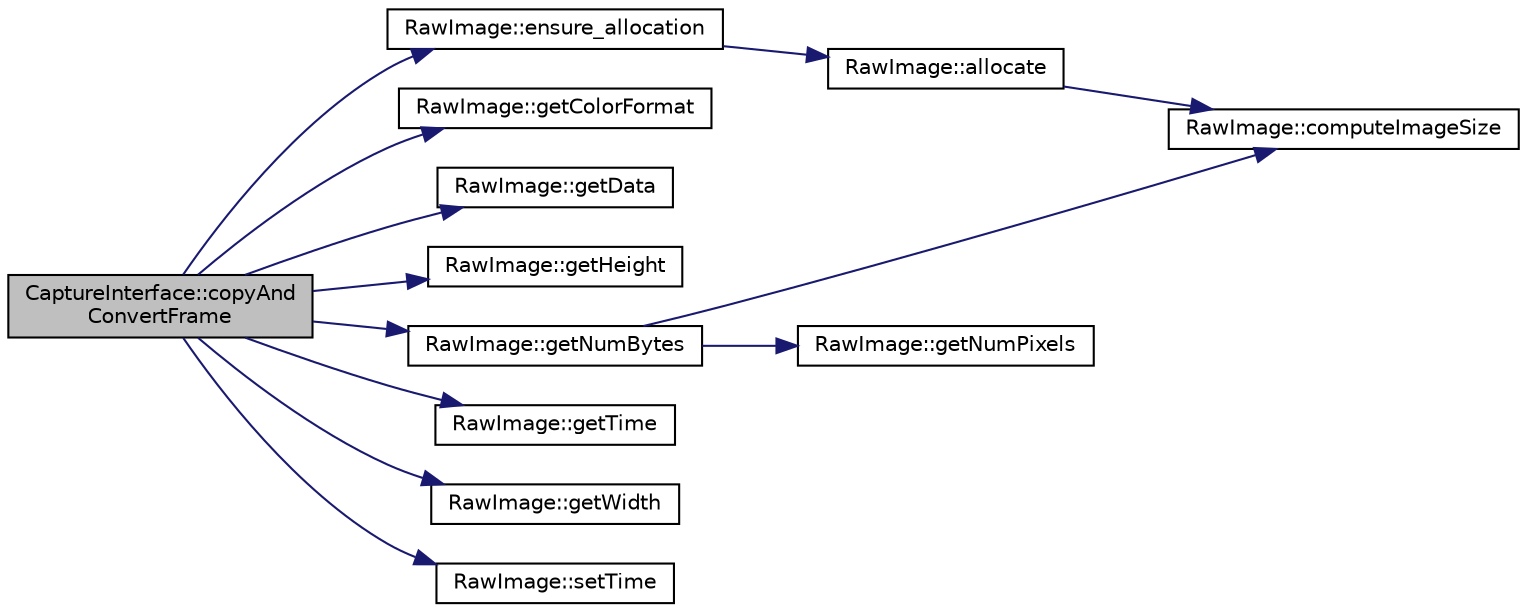 digraph "CaptureInterface::copyAndConvertFrame"
{
 // INTERACTIVE_SVG=YES
  edge [fontname="Helvetica",fontsize="10",labelfontname="Helvetica",labelfontsize="10"];
  node [fontname="Helvetica",fontsize="10",shape=record];
  rankdir="LR";
  Node1 [label="CaptureInterface::copyAnd\lConvertFrame",height=0.2,width=0.4,color="black", fillcolor="grey75", style="filled", fontcolor="black"];
  Node1 -> Node2 [color="midnightblue",fontsize="10",style="solid",fontname="Helvetica"];
  Node2 [label="RawImage::ensure_allocation",height=0.2,width=0.4,color="black", fillcolor="white", style="filled",URL="$d0/d14/class_raw_image.html#a54936083b4dbedc6fb1d20bc1bab901a"];
  Node2 -> Node3 [color="midnightblue",fontsize="10",style="solid",fontname="Helvetica"];
  Node3 [label="RawImage::allocate",height=0.2,width=0.4,color="black", fillcolor="white", style="filled",URL="$d0/d14/class_raw_image.html#aafbe8d95c98dc5cdb300822447b882a0"];
  Node3 -> Node4 [color="midnightblue",fontsize="10",style="solid",fontname="Helvetica"];
  Node4 [label="RawImage::computeImageSize",height=0.2,width=0.4,color="black", fillcolor="white", style="filled",URL="$d0/d14/class_raw_image.html#a8b54701df9dc9d0d024b959966ec3714"];
  Node1 -> Node5 [color="midnightblue",fontsize="10",style="solid",fontname="Helvetica"];
  Node5 [label="RawImage::getColorFormat",height=0.2,width=0.4,color="black", fillcolor="white", style="filled",URL="$d0/d14/class_raw_image.html#af6021575525cf3488c1f32599e579205"];
  Node1 -> Node6 [color="midnightblue",fontsize="10",style="solid",fontname="Helvetica"];
  Node6 [label="RawImage::getData",height=0.2,width=0.4,color="black", fillcolor="white", style="filled",URL="$d0/d14/class_raw_image.html#a3c1af19eaf1cb9fb9a5e758209d24767"];
  Node1 -> Node7 [color="midnightblue",fontsize="10",style="solid",fontname="Helvetica"];
  Node7 [label="RawImage::getHeight",height=0.2,width=0.4,color="black", fillcolor="white", style="filled",URL="$d0/d14/class_raw_image.html#a1ea4625ff40ee5bc6efbfecf474b17ea"];
  Node1 -> Node8 [color="midnightblue",fontsize="10",style="solid",fontname="Helvetica"];
  Node8 [label="RawImage::getNumBytes",height=0.2,width=0.4,color="black", fillcolor="white", style="filled",URL="$d0/d14/class_raw_image.html#ab83831420f444a22e6d9dc07f9ccc722"];
  Node8 -> Node4 [color="midnightblue",fontsize="10",style="solid",fontname="Helvetica"];
  Node8 -> Node9 [color="midnightblue",fontsize="10",style="solid",fontname="Helvetica"];
  Node9 [label="RawImage::getNumPixels",height=0.2,width=0.4,color="black", fillcolor="white", style="filled",URL="$d0/d14/class_raw_image.html#a2033593c1e2cdaecf0be4c6b7dad3d92"];
  Node1 -> Node10 [color="midnightblue",fontsize="10",style="solid",fontname="Helvetica"];
  Node10 [label="RawImage::getTime",height=0.2,width=0.4,color="black", fillcolor="white", style="filled",URL="$d0/d14/class_raw_image.html#ac69bbe6c6b2567fe123fd33fa2193afc"];
  Node1 -> Node11 [color="midnightblue",fontsize="10",style="solid",fontname="Helvetica"];
  Node11 [label="RawImage::getWidth",height=0.2,width=0.4,color="black", fillcolor="white", style="filled",URL="$d0/d14/class_raw_image.html#a11b26ab9a3b7a7bee8f0eeb3c567b852"];
  Node1 -> Node12 [color="midnightblue",fontsize="10",style="solid",fontname="Helvetica"];
  Node12 [label="RawImage::setTime",height=0.2,width=0.4,color="black", fillcolor="white", style="filled",URL="$d0/d14/class_raw_image.html#ac774b70a0753a6ad4a9e39353e4954da"];
}

